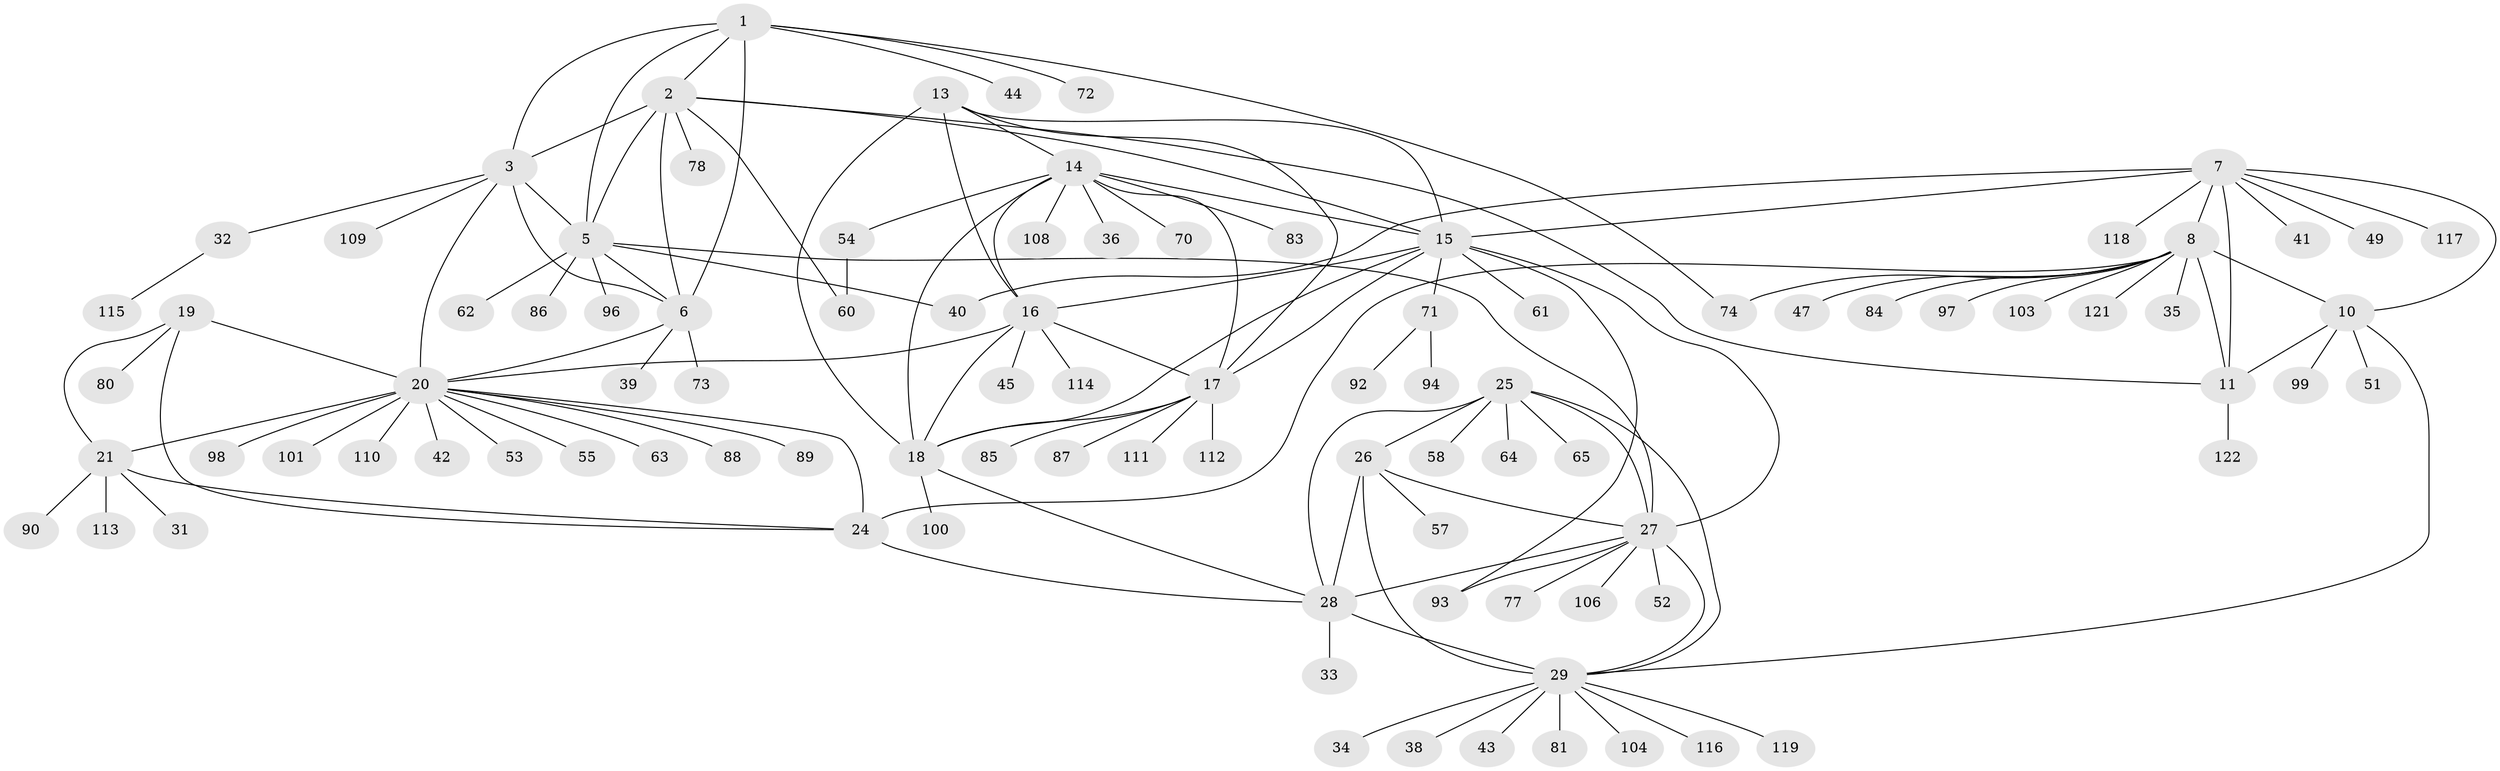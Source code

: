 // Generated by graph-tools (version 1.1) at 2025/52/02/27/25 19:52:18]
// undirected, 96 vertices, 135 edges
graph export_dot {
graph [start="1"]
  node [color=gray90,style=filled];
  1;
  2 [super="+4"];
  3 [super="+50"];
  5 [super="+37"];
  6 [super="+107"];
  7 [super="+9"];
  8 [super="+12"];
  10 [super="+76"];
  11;
  13;
  14 [super="+46"];
  15 [super="+79"];
  16 [super="+56"];
  17 [super="+68"];
  18 [super="+59"];
  19 [super="+23"];
  20 [super="+22"];
  21 [super="+75"];
  24 [super="+67"];
  25;
  26;
  27 [super="+102"];
  28 [super="+30"];
  29 [super="+120"];
  31;
  32 [super="+48"];
  33;
  34;
  35;
  36;
  38;
  39;
  40 [super="+69"];
  41;
  42;
  43;
  44;
  45 [super="+82"];
  47;
  49;
  51;
  52;
  53 [super="+66"];
  54 [super="+95"];
  55;
  57;
  58;
  60;
  61;
  62;
  63;
  64 [super="+91"];
  65;
  70;
  71;
  72;
  73;
  74 [super="+105"];
  77;
  78;
  80;
  81;
  83;
  84;
  85;
  86;
  87;
  88;
  89;
  90;
  92;
  93;
  94;
  96;
  97;
  98;
  99;
  100;
  101;
  103;
  104;
  106;
  108;
  109;
  110;
  111;
  112;
  113;
  114;
  115;
  116;
  117;
  118;
  119;
  121;
  122;
  1 -- 2 [weight=2];
  1 -- 3;
  1 -- 5;
  1 -- 6;
  1 -- 44;
  1 -- 72;
  1 -- 74;
  2 -- 3 [weight=2];
  2 -- 5 [weight=2];
  2 -- 6 [weight=2];
  2 -- 15;
  2 -- 78;
  2 -- 11;
  2 -- 60;
  3 -- 5;
  3 -- 6;
  3 -- 20;
  3 -- 32;
  3 -- 109;
  5 -- 6;
  5 -- 27;
  5 -- 62;
  5 -- 96;
  5 -- 40;
  5 -- 86;
  6 -- 39;
  6 -- 73;
  6 -- 20;
  7 -- 8 [weight=4];
  7 -- 10 [weight=2];
  7 -- 11 [weight=2];
  7 -- 41;
  7 -- 117;
  7 -- 118;
  7 -- 49;
  7 -- 40;
  7 -- 15;
  8 -- 10 [weight=2];
  8 -- 11 [weight=2];
  8 -- 24;
  8 -- 35;
  8 -- 74;
  8 -- 84;
  8 -- 103;
  8 -- 97;
  8 -- 121;
  8 -- 47;
  10 -- 11;
  10 -- 29;
  10 -- 51;
  10 -- 99;
  11 -- 122;
  13 -- 14;
  13 -- 15;
  13 -- 16;
  13 -- 17;
  13 -- 18;
  14 -- 15;
  14 -- 16;
  14 -- 17;
  14 -- 18;
  14 -- 36;
  14 -- 83;
  14 -- 54;
  14 -- 70;
  14 -- 108;
  15 -- 16;
  15 -- 17;
  15 -- 18;
  15 -- 61;
  15 -- 71;
  15 -- 93;
  15 -- 27;
  16 -- 17;
  16 -- 18;
  16 -- 45;
  16 -- 114;
  16 -- 20;
  17 -- 18;
  17 -- 111;
  17 -- 112;
  17 -- 85;
  17 -- 87;
  18 -- 28;
  18 -- 100;
  19 -- 20 [weight=4];
  19 -- 21 [weight=2];
  19 -- 24 [weight=2];
  19 -- 80;
  20 -- 21 [weight=2];
  20 -- 24 [weight=2];
  20 -- 42;
  20 -- 53;
  20 -- 88;
  20 -- 89;
  20 -- 98;
  20 -- 101;
  20 -- 110;
  20 -- 55;
  20 -- 63;
  21 -- 24;
  21 -- 31;
  21 -- 90;
  21 -- 113;
  24 -- 28 [weight=2];
  25 -- 26;
  25 -- 27;
  25 -- 28 [weight=2];
  25 -- 29;
  25 -- 58;
  25 -- 64;
  25 -- 65;
  26 -- 27;
  26 -- 28 [weight=2];
  26 -- 29;
  26 -- 57;
  27 -- 28 [weight=2];
  27 -- 29;
  27 -- 52;
  27 -- 77;
  27 -- 93;
  27 -- 106;
  28 -- 29 [weight=2];
  28 -- 33;
  29 -- 34;
  29 -- 38;
  29 -- 43;
  29 -- 81;
  29 -- 104;
  29 -- 116;
  29 -- 119;
  32 -- 115;
  54 -- 60;
  71 -- 92;
  71 -- 94;
}
